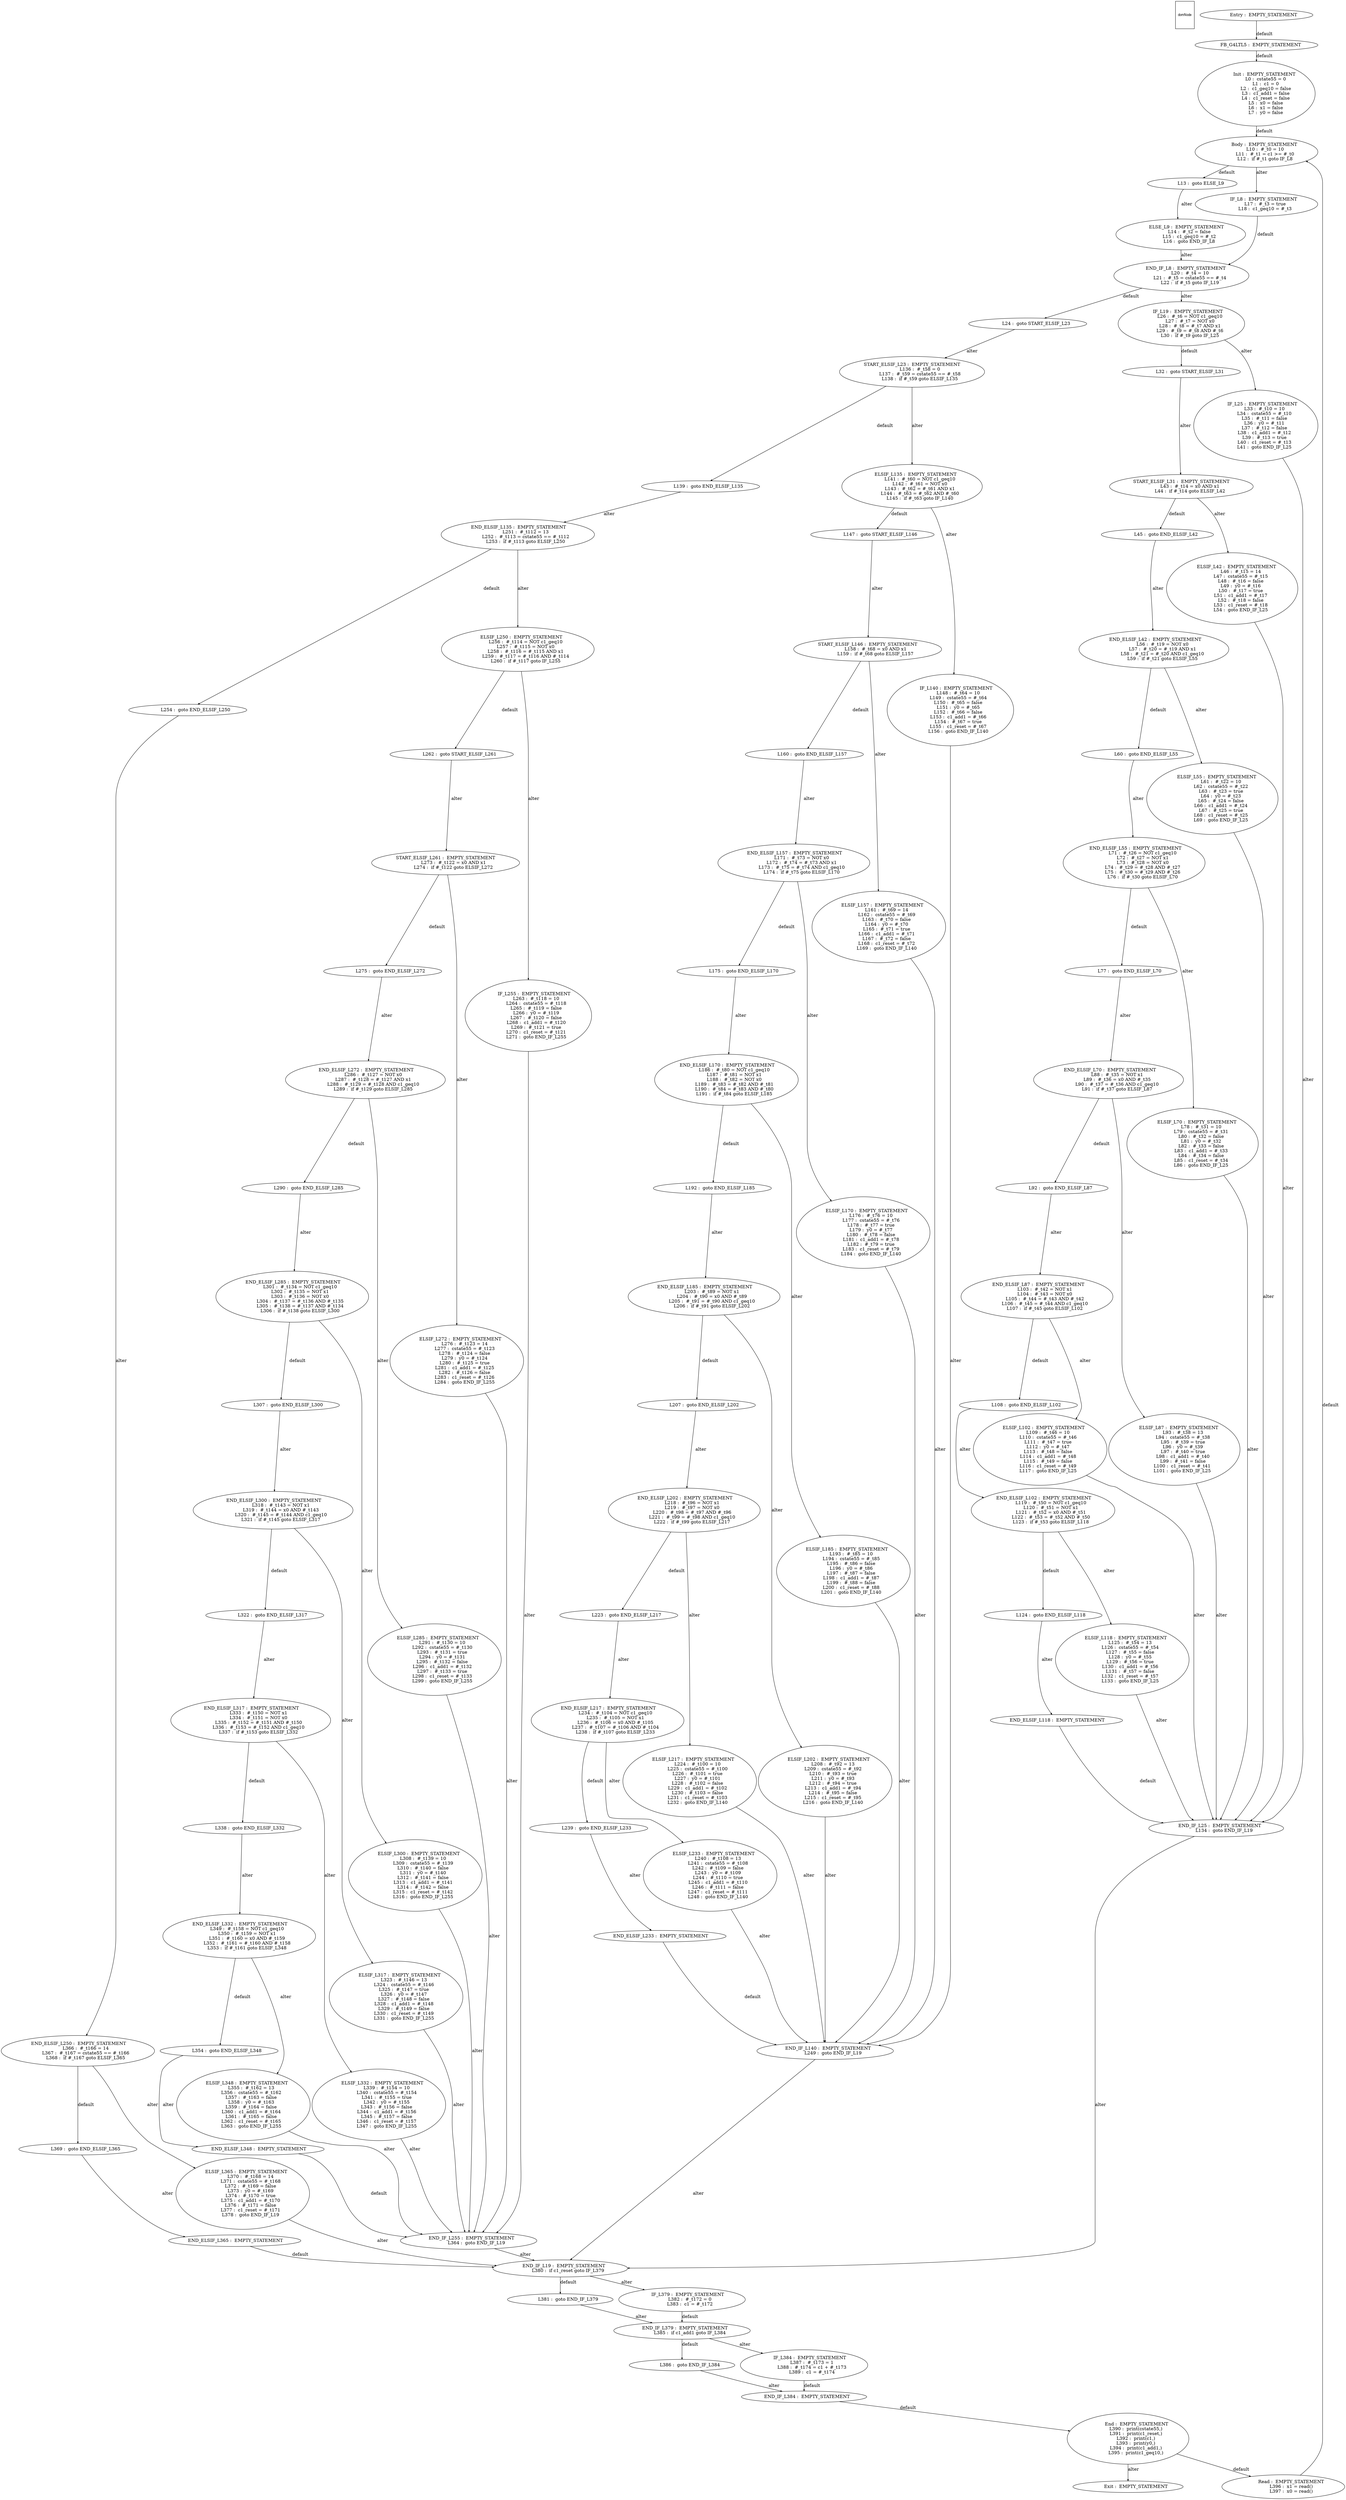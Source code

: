 digraph G {
  ranksep=.25;
  edge [arrowsize=.5]
  domNode [shape=rectangle, fontname="ArialNarrow",
        fontsize=12,  height=1.2];
  "      FB_G4LTL5 :  EMPTY_STATEMENT
"; "           Init :  EMPTY_STATEMENT
             L0 :  cstate55 = 0
             L1 :  c1 = 0
             L2 :  c1_geq10 = false
             L3 :  c1_add1 = false
             L4 :  c1_reset = false
             L5 :  x0 = false
             L6 :  x1 = false
             L7 :  y0 = false
"; "           Body :  EMPTY_STATEMENT
            L10 :  #_t0 = 10
            L11 :  #_t1 = c1 >= #_t0
            L12 :  if #_t1 goto IF_L8
"; "            L13 :  goto ELSE_L9
"; "        ELSE_L9 :  EMPTY_STATEMENT
            L14 :  #_t2 = false
            L15 :  c1_geq10 = #_t2
            L16 :  goto END_IF_L8
"; "          IF_L8 :  EMPTY_STATEMENT
            L17 :  #_t3 = true
            L18 :  c1_geq10 = #_t3
"; "      END_IF_L8 :  EMPTY_STATEMENT
            L20 :  #_t4 = 10
            L21 :  #_t5 = cstate55 == #_t4
            L22 :  if #_t5 goto IF_L19
"; "            L24 :  goto START_ELSIF_L23
"; "         IF_L19 :  EMPTY_STATEMENT
            L26 :  #_t6 = NOT c1_geq10
            L27 :  #_t7 = NOT x0
            L28 :  #_t8 = #_t7 AND x1
            L29 :  #_t9 = #_t8 AND #_t6
            L30 :  if #_t9 goto IF_L25
"; "            L32 :  goto START_ELSIF_L31
"; "         IF_L25 :  EMPTY_STATEMENT
            L33 :  #_t10 = 10
            L34 :  cstate55 = #_t10
            L35 :  #_t11 = false
            L36 :  y0 = #_t11
            L37 :  #_t12 = false
            L38 :  c1_add1 = #_t12
            L39 :  #_t13 = true
            L40 :  c1_reset = #_t13
            L41 :  goto END_IF_L25
"; "START_ELSIF_L31 :  EMPTY_STATEMENT
            L43 :  #_t14 = x0 AND x1
            L44 :  if #_t14 goto ELSIF_L42
"; "            L45 :  goto END_ELSIF_L42
"; "      ELSIF_L42 :  EMPTY_STATEMENT
            L46 :  #_t15 = 14
            L47 :  cstate55 = #_t15
            L48 :  #_t16 = false
            L49 :  y0 = #_t16
            L50 :  #_t17 = true
            L51 :  c1_add1 = #_t17
            L52 :  #_t18 = false
            L53 :  c1_reset = #_t18
            L54 :  goto END_IF_L25
"; "  END_ELSIF_L42 :  EMPTY_STATEMENT
            L56 :  #_t19 = NOT x0
            L57 :  #_t20 = #_t19 AND x1
            L58 :  #_t21 = #_t20 AND c1_geq10
            L59 :  if #_t21 goto ELSIF_L55
"; "            L60 :  goto END_ELSIF_L55
"; "      ELSIF_L55 :  EMPTY_STATEMENT
            L61 :  #_t22 = 10
            L62 :  cstate55 = #_t22
            L63 :  #_t23 = true
            L64 :  y0 = #_t23
            L65 :  #_t24 = false
            L66 :  c1_add1 = #_t24
            L67 :  #_t25 = true
            L68 :  c1_reset = #_t25
            L69 :  goto END_IF_L25
"; "  END_ELSIF_L55 :  EMPTY_STATEMENT
            L71 :  #_t26 = NOT c1_geq10
            L72 :  #_t27 = NOT x1
            L73 :  #_t28 = NOT x0
            L74 :  #_t29 = #_t28 AND #_t27
            L75 :  #_t30 = #_t29 AND #_t26
            L76 :  if #_t30 goto ELSIF_L70
"; "            L77 :  goto END_ELSIF_L70
"; "      ELSIF_L70 :  EMPTY_STATEMENT
            L78 :  #_t31 = 10
            L79 :  cstate55 = #_t31
            L80 :  #_t32 = false
            L81 :  y0 = #_t32
            L82 :  #_t33 = false
            L83 :  c1_add1 = #_t33
            L84 :  #_t34 = false
            L85 :  c1_reset = #_t34
            L86 :  goto END_IF_L25
"; "  END_ELSIF_L70 :  EMPTY_STATEMENT
            L88 :  #_t35 = NOT x1
            L89 :  #_t36 = x0 AND #_t35
            L90 :  #_t37 = #_t36 AND c1_geq10
            L91 :  if #_t37 goto ELSIF_L87
"; "            L92 :  goto END_ELSIF_L87
"; "      ELSIF_L87 :  EMPTY_STATEMENT
            L93 :  #_t38 = 13
            L94 :  cstate55 = #_t38
            L95 :  #_t39 = true
            L96 :  y0 = #_t39
            L97 :  #_t40 = true
            L98 :  c1_add1 = #_t40
            L99 :  #_t41 = false
           L100 :  c1_reset = #_t41
           L101 :  goto END_IF_L25
"; "  END_ELSIF_L87 :  EMPTY_STATEMENT
           L103 :  #_t42 = NOT x1
           L104 :  #_t43 = NOT x0
           L105 :  #_t44 = #_t43 AND #_t42
           L106 :  #_t45 = #_t44 AND c1_geq10
           L107 :  if #_t45 goto ELSIF_L102
"; "           L108 :  goto END_ELSIF_L102
"; "     ELSIF_L102 :  EMPTY_STATEMENT
           L109 :  #_t46 = 10
           L110 :  cstate55 = #_t46
           L111 :  #_t47 = true
           L112 :  y0 = #_t47
           L113 :  #_t48 = false
           L114 :  c1_add1 = #_t48
           L115 :  #_t49 = false
           L116 :  c1_reset = #_t49
           L117 :  goto END_IF_L25
"; " END_ELSIF_L102 :  EMPTY_STATEMENT
           L119 :  #_t50 = NOT c1_geq10
           L120 :  #_t51 = NOT x1
           L121 :  #_t52 = x0 AND #_t51
           L122 :  #_t53 = #_t52 AND #_t50
           L123 :  if #_t53 goto ELSIF_L118
"; "           L124 :  goto END_ELSIF_L118
"; "     ELSIF_L118 :  EMPTY_STATEMENT
           L125 :  #_t54 = 13
           L126 :  cstate55 = #_t54
           L127 :  #_t55 = false
           L128 :  y0 = #_t55
           L129 :  #_t56 = true
           L130 :  c1_add1 = #_t56
           L131 :  #_t57 = false
           L132 :  c1_reset = #_t57
           L133 :  goto END_IF_L25
"; " END_ELSIF_L118 :  EMPTY_STATEMENT
"; "     END_IF_L25 :  EMPTY_STATEMENT
           L134 :  goto END_IF_L19
"; "START_ELSIF_L23 :  EMPTY_STATEMENT
           L136 :  #_t58 = 0
           L137 :  #_t59 = cstate55 == #_t58
           L138 :  if #_t59 goto ELSIF_L135
"; "           L139 :  goto END_ELSIF_L135
"; "     ELSIF_L135 :  EMPTY_STATEMENT
           L141 :  #_t60 = NOT c1_geq10
           L142 :  #_t61 = NOT x0
           L143 :  #_t62 = #_t61 AND x1
           L144 :  #_t63 = #_t62 AND #_t60
           L145 :  if #_t63 goto IF_L140
"; "           L147 :  goto START_ELSIF_L146
"; "        IF_L140 :  EMPTY_STATEMENT
           L148 :  #_t64 = 10
           L149 :  cstate55 = #_t64
           L150 :  #_t65 = false
           L151 :  y0 = #_t65
           L152 :  #_t66 = false
           L153 :  c1_add1 = #_t66
           L154 :  #_t67 = true
           L155 :  c1_reset = #_t67
           L156 :  goto END_IF_L140
"; "START_ELSIF_L146 :  EMPTY_STATEMENT
           L158 :  #_t68 = x0 AND x1
           L159 :  if #_t68 goto ELSIF_L157
"; "           L160 :  goto END_ELSIF_L157
"; "     ELSIF_L157 :  EMPTY_STATEMENT
           L161 :  #_t69 = 14
           L162 :  cstate55 = #_t69
           L163 :  #_t70 = false
           L164 :  y0 = #_t70
           L165 :  #_t71 = true
           L166 :  c1_add1 = #_t71
           L167 :  #_t72 = false
           L168 :  c1_reset = #_t72
           L169 :  goto END_IF_L140
"; " END_ELSIF_L157 :  EMPTY_STATEMENT
           L171 :  #_t73 = NOT x0
           L172 :  #_t74 = #_t73 AND x1
           L173 :  #_t75 = #_t74 AND c1_geq10
           L174 :  if #_t75 goto ELSIF_L170
"; "           L175 :  goto END_ELSIF_L170
"; "     ELSIF_L170 :  EMPTY_STATEMENT
           L176 :  #_t76 = 10
           L177 :  cstate55 = #_t76
           L178 :  #_t77 = true
           L179 :  y0 = #_t77
           L180 :  #_t78 = false
           L181 :  c1_add1 = #_t78
           L182 :  #_t79 = true
           L183 :  c1_reset = #_t79
           L184 :  goto END_IF_L140
"; " END_ELSIF_L170 :  EMPTY_STATEMENT
           L186 :  #_t80 = NOT c1_geq10
           L187 :  #_t81 = NOT x1
           L188 :  #_t82 = NOT x0
           L189 :  #_t83 = #_t82 AND #_t81
           L190 :  #_t84 = #_t83 AND #_t80
           L191 :  if #_t84 goto ELSIF_L185
"; "           L192 :  goto END_ELSIF_L185
"; "     ELSIF_L185 :  EMPTY_STATEMENT
           L193 :  #_t85 = 10
           L194 :  cstate55 = #_t85
           L195 :  #_t86 = false
           L196 :  y0 = #_t86
           L197 :  #_t87 = false
           L198 :  c1_add1 = #_t87
           L199 :  #_t88 = false
           L200 :  c1_reset = #_t88
           L201 :  goto END_IF_L140
"; " END_ELSIF_L185 :  EMPTY_STATEMENT
           L203 :  #_t89 = NOT x1
           L204 :  #_t90 = x0 AND #_t89
           L205 :  #_t91 = #_t90 AND c1_geq10
           L206 :  if #_t91 goto ELSIF_L202
"; "           L207 :  goto END_ELSIF_L202
"; "     ELSIF_L202 :  EMPTY_STATEMENT
           L208 :  #_t92 = 13
           L209 :  cstate55 = #_t92
           L210 :  #_t93 = true
           L211 :  y0 = #_t93
           L212 :  #_t94 = true
           L213 :  c1_add1 = #_t94
           L214 :  #_t95 = false
           L215 :  c1_reset = #_t95
           L216 :  goto END_IF_L140
"; " END_ELSIF_L202 :  EMPTY_STATEMENT
           L218 :  #_t96 = NOT x1
           L219 :  #_t97 = NOT x0
           L220 :  #_t98 = #_t97 AND #_t96
           L221 :  #_t99 = #_t98 AND c1_geq10
           L222 :  if #_t99 goto ELSIF_L217
"; "           L223 :  goto END_ELSIF_L217
"; "     ELSIF_L217 :  EMPTY_STATEMENT
           L224 :  #_t100 = 10
           L225 :  cstate55 = #_t100
           L226 :  #_t101 = true
           L227 :  y0 = #_t101
           L228 :  #_t102 = false
           L229 :  c1_add1 = #_t102
           L230 :  #_t103 = false
           L231 :  c1_reset = #_t103
           L232 :  goto END_IF_L140
"; " END_ELSIF_L217 :  EMPTY_STATEMENT
           L234 :  #_t104 = NOT c1_geq10
           L235 :  #_t105 = NOT x1
           L236 :  #_t106 = x0 AND #_t105
           L237 :  #_t107 = #_t106 AND #_t104
           L238 :  if #_t107 goto ELSIF_L233
"; "           L239 :  goto END_ELSIF_L233
"; "     ELSIF_L233 :  EMPTY_STATEMENT
           L240 :  #_t108 = 13
           L241 :  cstate55 = #_t108
           L242 :  #_t109 = false
           L243 :  y0 = #_t109
           L244 :  #_t110 = true
           L245 :  c1_add1 = #_t110
           L246 :  #_t111 = false
           L247 :  c1_reset = #_t111
           L248 :  goto END_IF_L140
"; " END_ELSIF_L233 :  EMPTY_STATEMENT
"; "    END_IF_L140 :  EMPTY_STATEMENT
           L249 :  goto END_IF_L19
"; " END_ELSIF_L135 :  EMPTY_STATEMENT
           L251 :  #_t112 = 13
           L252 :  #_t113 = cstate55 == #_t112
           L253 :  if #_t113 goto ELSIF_L250
"; "           L254 :  goto END_ELSIF_L250
"; "     ELSIF_L250 :  EMPTY_STATEMENT
           L256 :  #_t114 = NOT c1_geq10
           L257 :  #_t115 = NOT x0
           L258 :  #_t116 = #_t115 AND x1
           L259 :  #_t117 = #_t116 AND #_t114
           L260 :  if #_t117 goto IF_L255
"; "           L262 :  goto START_ELSIF_L261
"; "        IF_L255 :  EMPTY_STATEMENT
           L263 :  #_t118 = 10
           L264 :  cstate55 = #_t118
           L265 :  #_t119 = false
           L266 :  y0 = #_t119
           L267 :  #_t120 = false
           L268 :  c1_add1 = #_t120
           L269 :  #_t121 = true
           L270 :  c1_reset = #_t121
           L271 :  goto END_IF_L255
"; "START_ELSIF_L261 :  EMPTY_STATEMENT
           L273 :  #_t122 = x0 AND x1
           L274 :  if #_t122 goto ELSIF_L272
"; "           L275 :  goto END_ELSIF_L272
"; "     ELSIF_L272 :  EMPTY_STATEMENT
           L276 :  #_t123 = 14
           L277 :  cstate55 = #_t123
           L278 :  #_t124 = false
           L279 :  y0 = #_t124
           L280 :  #_t125 = true
           L281 :  c1_add1 = #_t125
           L282 :  #_t126 = false
           L283 :  c1_reset = #_t126
           L284 :  goto END_IF_L255
"; " END_ELSIF_L272 :  EMPTY_STATEMENT
           L286 :  #_t127 = NOT x0
           L287 :  #_t128 = #_t127 AND x1
           L288 :  #_t129 = #_t128 AND c1_geq10
           L289 :  if #_t129 goto ELSIF_L285
"; "           L290 :  goto END_ELSIF_L285
"; "     ELSIF_L285 :  EMPTY_STATEMENT
           L291 :  #_t130 = 10
           L292 :  cstate55 = #_t130
           L293 :  #_t131 = true
           L294 :  y0 = #_t131
           L295 :  #_t132 = false
           L296 :  c1_add1 = #_t132
           L297 :  #_t133 = true
           L298 :  c1_reset = #_t133
           L299 :  goto END_IF_L255
"; " END_ELSIF_L285 :  EMPTY_STATEMENT
           L301 :  #_t134 = NOT c1_geq10
           L302 :  #_t135 = NOT x1
           L303 :  #_t136 = NOT x0
           L304 :  #_t137 = #_t136 AND #_t135
           L305 :  #_t138 = #_t137 AND #_t134
           L306 :  if #_t138 goto ELSIF_L300
"; "           L307 :  goto END_ELSIF_L300
"; "     ELSIF_L300 :  EMPTY_STATEMENT
           L308 :  #_t139 = 10
           L309 :  cstate55 = #_t139
           L310 :  #_t140 = false
           L311 :  y0 = #_t140
           L312 :  #_t141 = false
           L313 :  c1_add1 = #_t141
           L314 :  #_t142 = false
           L315 :  c1_reset = #_t142
           L316 :  goto END_IF_L255
"; " END_ELSIF_L300 :  EMPTY_STATEMENT
           L318 :  #_t143 = NOT x1
           L319 :  #_t144 = x0 AND #_t143
           L320 :  #_t145 = #_t144 AND c1_geq10
           L321 :  if #_t145 goto ELSIF_L317
"; "           L322 :  goto END_ELSIF_L317
"; "     ELSIF_L317 :  EMPTY_STATEMENT
           L323 :  #_t146 = 13
           L324 :  cstate55 = #_t146
           L325 :  #_t147 = true
           L326 :  y0 = #_t147
           L327 :  #_t148 = false
           L328 :  c1_add1 = #_t148
           L329 :  #_t149 = false
           L330 :  c1_reset = #_t149
           L331 :  goto END_IF_L255
"; " END_ELSIF_L317 :  EMPTY_STATEMENT
           L333 :  #_t150 = NOT x1
           L334 :  #_t151 = NOT x0
           L335 :  #_t152 = #_t151 AND #_t150
           L336 :  #_t153 = #_t152 AND c1_geq10
           L337 :  if #_t153 goto ELSIF_L332
"; "           L338 :  goto END_ELSIF_L332
"; "     ELSIF_L332 :  EMPTY_STATEMENT
           L339 :  #_t154 = 10
           L340 :  cstate55 = #_t154
           L341 :  #_t155 = true
           L342 :  y0 = #_t155
           L343 :  #_t156 = false
           L344 :  c1_add1 = #_t156
           L345 :  #_t157 = false
           L346 :  c1_reset = #_t157
           L347 :  goto END_IF_L255
"; " END_ELSIF_L332 :  EMPTY_STATEMENT
           L349 :  #_t158 = NOT c1_geq10
           L350 :  #_t159 = NOT x1
           L351 :  #_t160 = x0 AND #_t159
           L352 :  #_t161 = #_t160 AND #_t158
           L353 :  if #_t161 goto ELSIF_L348
"; "           L354 :  goto END_ELSIF_L348
"; "     ELSIF_L348 :  EMPTY_STATEMENT
           L355 :  #_t162 = 13
           L356 :  cstate55 = #_t162
           L357 :  #_t163 = false
           L358 :  y0 = #_t163
           L359 :  #_t164 = false
           L360 :  c1_add1 = #_t164
           L361 :  #_t165 = false
           L362 :  c1_reset = #_t165
           L363 :  goto END_IF_L255
"; " END_ELSIF_L348 :  EMPTY_STATEMENT
"; "    END_IF_L255 :  EMPTY_STATEMENT
           L364 :  goto END_IF_L19
"; " END_ELSIF_L250 :  EMPTY_STATEMENT
           L366 :  #_t166 = 14
           L367 :  #_t167 = cstate55 == #_t166
           L368 :  if #_t167 goto ELSIF_L365
"; "           L369 :  goto END_ELSIF_L365
"; "     ELSIF_L365 :  EMPTY_STATEMENT
           L370 :  #_t168 = 14
           L371 :  cstate55 = #_t168
           L372 :  #_t169 = false
           L373 :  y0 = #_t169
           L374 :  #_t170 = true
           L375 :  c1_add1 = #_t170
           L376 :  #_t171 = false
           L377 :  c1_reset = #_t171
           L378 :  goto END_IF_L19
"; " END_ELSIF_L365 :  EMPTY_STATEMENT
"; "     END_IF_L19 :  EMPTY_STATEMENT
           L380 :  if c1_reset goto IF_L379
"; "           L381 :  goto END_IF_L379
"; "        IF_L379 :  EMPTY_STATEMENT
           L382 :  #_t172 = 0
           L383 :  c1 = #_t172
"; "    END_IF_L379 :  EMPTY_STATEMENT
           L385 :  if c1_add1 goto IF_L384
"; "           L386 :  goto END_IF_L384
"; "        IF_L384 :  EMPTY_STATEMENT
           L387 :  #_t173 = 1
           L388 :  #_t174 = c1 + #_t173
           L389 :  c1 = #_t174
"; "    END_IF_L384 :  EMPTY_STATEMENT
"; "          Entry :  EMPTY_STATEMENT
"; "            End :  EMPTY_STATEMENT
           L390 :  print(cstate55,)
           L391 :  print(c1_reset,)
           L392 :  print(c1,)
           L393 :  print(y0,)
           L394 :  print(c1_add1,)
           L395 :  print(c1_geq10,)
"; "           Exit :  EMPTY_STATEMENT
"; "           Read :  EMPTY_STATEMENT
           L396 :  x1 = read()
           L397 :  x0 = read()
"; 
  "      FB_G4LTL5 :  EMPTY_STATEMENT
" -> "           Init :  EMPTY_STATEMENT
             L0 :  cstate55 = 0
             L1 :  c1 = 0
             L2 :  c1_geq10 = false
             L3 :  c1_add1 = false
             L4 :  c1_reset = false
             L5 :  x0 = false
             L6 :  x1 = false
             L7 :  y0 = false
"  [label="default"];
  "           Init :  EMPTY_STATEMENT
             L0 :  cstate55 = 0
             L1 :  c1 = 0
             L2 :  c1_geq10 = false
             L3 :  c1_add1 = false
             L4 :  c1_reset = false
             L5 :  x0 = false
             L6 :  x1 = false
             L7 :  y0 = false
" -> "           Body :  EMPTY_STATEMENT
            L10 :  #_t0 = 10
            L11 :  #_t1 = c1 >= #_t0
            L12 :  if #_t1 goto IF_L8
"  [label="default"];
  "           Body :  EMPTY_STATEMENT
            L10 :  #_t0 = 10
            L11 :  #_t1 = c1 >= #_t0
            L12 :  if #_t1 goto IF_L8
" -> "            L13 :  goto ELSE_L9
"  [label="default"];
  "           Body :  EMPTY_STATEMENT
            L10 :  #_t0 = 10
            L11 :  #_t1 = c1 >= #_t0
            L12 :  if #_t1 goto IF_L8
" -> "          IF_L8 :  EMPTY_STATEMENT
            L17 :  #_t3 = true
            L18 :  c1_geq10 = #_t3
"  [label="alter"];
  "            L13 :  goto ELSE_L9
" -> "        ELSE_L9 :  EMPTY_STATEMENT
            L14 :  #_t2 = false
            L15 :  c1_geq10 = #_t2
            L16 :  goto END_IF_L8
"  [label="alter"];
  "        ELSE_L9 :  EMPTY_STATEMENT
            L14 :  #_t2 = false
            L15 :  c1_geq10 = #_t2
            L16 :  goto END_IF_L8
" -> "      END_IF_L8 :  EMPTY_STATEMENT
            L20 :  #_t4 = 10
            L21 :  #_t5 = cstate55 == #_t4
            L22 :  if #_t5 goto IF_L19
"  [label="alter"];
  "          IF_L8 :  EMPTY_STATEMENT
            L17 :  #_t3 = true
            L18 :  c1_geq10 = #_t3
" -> "      END_IF_L8 :  EMPTY_STATEMENT
            L20 :  #_t4 = 10
            L21 :  #_t5 = cstate55 == #_t4
            L22 :  if #_t5 goto IF_L19
"  [label="default"];
  "      END_IF_L8 :  EMPTY_STATEMENT
            L20 :  #_t4 = 10
            L21 :  #_t5 = cstate55 == #_t4
            L22 :  if #_t5 goto IF_L19
" -> "            L24 :  goto START_ELSIF_L23
"  [label="default"];
  "      END_IF_L8 :  EMPTY_STATEMENT
            L20 :  #_t4 = 10
            L21 :  #_t5 = cstate55 == #_t4
            L22 :  if #_t5 goto IF_L19
" -> "         IF_L19 :  EMPTY_STATEMENT
            L26 :  #_t6 = NOT c1_geq10
            L27 :  #_t7 = NOT x0
            L28 :  #_t8 = #_t7 AND x1
            L29 :  #_t9 = #_t8 AND #_t6
            L30 :  if #_t9 goto IF_L25
"  [label="alter"];
  "            L24 :  goto START_ELSIF_L23
" -> "START_ELSIF_L23 :  EMPTY_STATEMENT
           L136 :  #_t58 = 0
           L137 :  #_t59 = cstate55 == #_t58
           L138 :  if #_t59 goto ELSIF_L135
"  [label="alter"];
  "         IF_L19 :  EMPTY_STATEMENT
            L26 :  #_t6 = NOT c1_geq10
            L27 :  #_t7 = NOT x0
            L28 :  #_t8 = #_t7 AND x1
            L29 :  #_t9 = #_t8 AND #_t6
            L30 :  if #_t9 goto IF_L25
" -> "            L32 :  goto START_ELSIF_L31
"  [label="default"];
  "         IF_L19 :  EMPTY_STATEMENT
            L26 :  #_t6 = NOT c1_geq10
            L27 :  #_t7 = NOT x0
            L28 :  #_t8 = #_t7 AND x1
            L29 :  #_t9 = #_t8 AND #_t6
            L30 :  if #_t9 goto IF_L25
" -> "         IF_L25 :  EMPTY_STATEMENT
            L33 :  #_t10 = 10
            L34 :  cstate55 = #_t10
            L35 :  #_t11 = false
            L36 :  y0 = #_t11
            L37 :  #_t12 = false
            L38 :  c1_add1 = #_t12
            L39 :  #_t13 = true
            L40 :  c1_reset = #_t13
            L41 :  goto END_IF_L25
"  [label="alter"];
  "            L32 :  goto START_ELSIF_L31
" -> "START_ELSIF_L31 :  EMPTY_STATEMENT
            L43 :  #_t14 = x0 AND x1
            L44 :  if #_t14 goto ELSIF_L42
"  [label="alter"];
  "         IF_L25 :  EMPTY_STATEMENT
            L33 :  #_t10 = 10
            L34 :  cstate55 = #_t10
            L35 :  #_t11 = false
            L36 :  y0 = #_t11
            L37 :  #_t12 = false
            L38 :  c1_add1 = #_t12
            L39 :  #_t13 = true
            L40 :  c1_reset = #_t13
            L41 :  goto END_IF_L25
" -> "     END_IF_L25 :  EMPTY_STATEMENT
           L134 :  goto END_IF_L19
"  [label="alter"];
  "START_ELSIF_L31 :  EMPTY_STATEMENT
            L43 :  #_t14 = x0 AND x1
            L44 :  if #_t14 goto ELSIF_L42
" -> "            L45 :  goto END_ELSIF_L42
"  [label="default"];
  "START_ELSIF_L31 :  EMPTY_STATEMENT
            L43 :  #_t14 = x0 AND x1
            L44 :  if #_t14 goto ELSIF_L42
" -> "      ELSIF_L42 :  EMPTY_STATEMENT
            L46 :  #_t15 = 14
            L47 :  cstate55 = #_t15
            L48 :  #_t16 = false
            L49 :  y0 = #_t16
            L50 :  #_t17 = true
            L51 :  c1_add1 = #_t17
            L52 :  #_t18 = false
            L53 :  c1_reset = #_t18
            L54 :  goto END_IF_L25
"  [label="alter"];
  "            L45 :  goto END_ELSIF_L42
" -> "  END_ELSIF_L42 :  EMPTY_STATEMENT
            L56 :  #_t19 = NOT x0
            L57 :  #_t20 = #_t19 AND x1
            L58 :  #_t21 = #_t20 AND c1_geq10
            L59 :  if #_t21 goto ELSIF_L55
"  [label="alter"];
  "      ELSIF_L42 :  EMPTY_STATEMENT
            L46 :  #_t15 = 14
            L47 :  cstate55 = #_t15
            L48 :  #_t16 = false
            L49 :  y0 = #_t16
            L50 :  #_t17 = true
            L51 :  c1_add1 = #_t17
            L52 :  #_t18 = false
            L53 :  c1_reset = #_t18
            L54 :  goto END_IF_L25
" -> "     END_IF_L25 :  EMPTY_STATEMENT
           L134 :  goto END_IF_L19
"  [label="alter"];
  "  END_ELSIF_L42 :  EMPTY_STATEMENT
            L56 :  #_t19 = NOT x0
            L57 :  #_t20 = #_t19 AND x1
            L58 :  #_t21 = #_t20 AND c1_geq10
            L59 :  if #_t21 goto ELSIF_L55
" -> "            L60 :  goto END_ELSIF_L55
"  [label="default"];
  "  END_ELSIF_L42 :  EMPTY_STATEMENT
            L56 :  #_t19 = NOT x0
            L57 :  #_t20 = #_t19 AND x1
            L58 :  #_t21 = #_t20 AND c1_geq10
            L59 :  if #_t21 goto ELSIF_L55
" -> "      ELSIF_L55 :  EMPTY_STATEMENT
            L61 :  #_t22 = 10
            L62 :  cstate55 = #_t22
            L63 :  #_t23 = true
            L64 :  y0 = #_t23
            L65 :  #_t24 = false
            L66 :  c1_add1 = #_t24
            L67 :  #_t25 = true
            L68 :  c1_reset = #_t25
            L69 :  goto END_IF_L25
"  [label="alter"];
  "            L60 :  goto END_ELSIF_L55
" -> "  END_ELSIF_L55 :  EMPTY_STATEMENT
            L71 :  #_t26 = NOT c1_geq10
            L72 :  #_t27 = NOT x1
            L73 :  #_t28 = NOT x0
            L74 :  #_t29 = #_t28 AND #_t27
            L75 :  #_t30 = #_t29 AND #_t26
            L76 :  if #_t30 goto ELSIF_L70
"  [label="alter"];
  "      ELSIF_L55 :  EMPTY_STATEMENT
            L61 :  #_t22 = 10
            L62 :  cstate55 = #_t22
            L63 :  #_t23 = true
            L64 :  y0 = #_t23
            L65 :  #_t24 = false
            L66 :  c1_add1 = #_t24
            L67 :  #_t25 = true
            L68 :  c1_reset = #_t25
            L69 :  goto END_IF_L25
" -> "     END_IF_L25 :  EMPTY_STATEMENT
           L134 :  goto END_IF_L19
"  [label="alter"];
  "  END_ELSIF_L55 :  EMPTY_STATEMENT
            L71 :  #_t26 = NOT c1_geq10
            L72 :  #_t27 = NOT x1
            L73 :  #_t28 = NOT x0
            L74 :  #_t29 = #_t28 AND #_t27
            L75 :  #_t30 = #_t29 AND #_t26
            L76 :  if #_t30 goto ELSIF_L70
" -> "            L77 :  goto END_ELSIF_L70
"  [label="default"];
  "  END_ELSIF_L55 :  EMPTY_STATEMENT
            L71 :  #_t26 = NOT c1_geq10
            L72 :  #_t27 = NOT x1
            L73 :  #_t28 = NOT x0
            L74 :  #_t29 = #_t28 AND #_t27
            L75 :  #_t30 = #_t29 AND #_t26
            L76 :  if #_t30 goto ELSIF_L70
" -> "      ELSIF_L70 :  EMPTY_STATEMENT
            L78 :  #_t31 = 10
            L79 :  cstate55 = #_t31
            L80 :  #_t32 = false
            L81 :  y0 = #_t32
            L82 :  #_t33 = false
            L83 :  c1_add1 = #_t33
            L84 :  #_t34 = false
            L85 :  c1_reset = #_t34
            L86 :  goto END_IF_L25
"  [label="alter"];
  "            L77 :  goto END_ELSIF_L70
" -> "  END_ELSIF_L70 :  EMPTY_STATEMENT
            L88 :  #_t35 = NOT x1
            L89 :  #_t36 = x0 AND #_t35
            L90 :  #_t37 = #_t36 AND c1_geq10
            L91 :  if #_t37 goto ELSIF_L87
"  [label="alter"];
  "      ELSIF_L70 :  EMPTY_STATEMENT
            L78 :  #_t31 = 10
            L79 :  cstate55 = #_t31
            L80 :  #_t32 = false
            L81 :  y0 = #_t32
            L82 :  #_t33 = false
            L83 :  c1_add1 = #_t33
            L84 :  #_t34 = false
            L85 :  c1_reset = #_t34
            L86 :  goto END_IF_L25
" -> "     END_IF_L25 :  EMPTY_STATEMENT
           L134 :  goto END_IF_L19
"  [label="alter"];
  "  END_ELSIF_L70 :  EMPTY_STATEMENT
            L88 :  #_t35 = NOT x1
            L89 :  #_t36 = x0 AND #_t35
            L90 :  #_t37 = #_t36 AND c1_geq10
            L91 :  if #_t37 goto ELSIF_L87
" -> "            L92 :  goto END_ELSIF_L87
"  [label="default"];
  "  END_ELSIF_L70 :  EMPTY_STATEMENT
            L88 :  #_t35 = NOT x1
            L89 :  #_t36 = x0 AND #_t35
            L90 :  #_t37 = #_t36 AND c1_geq10
            L91 :  if #_t37 goto ELSIF_L87
" -> "      ELSIF_L87 :  EMPTY_STATEMENT
            L93 :  #_t38 = 13
            L94 :  cstate55 = #_t38
            L95 :  #_t39 = true
            L96 :  y0 = #_t39
            L97 :  #_t40 = true
            L98 :  c1_add1 = #_t40
            L99 :  #_t41 = false
           L100 :  c1_reset = #_t41
           L101 :  goto END_IF_L25
"  [label="alter"];
  "            L92 :  goto END_ELSIF_L87
" -> "  END_ELSIF_L87 :  EMPTY_STATEMENT
           L103 :  #_t42 = NOT x1
           L104 :  #_t43 = NOT x0
           L105 :  #_t44 = #_t43 AND #_t42
           L106 :  #_t45 = #_t44 AND c1_geq10
           L107 :  if #_t45 goto ELSIF_L102
"  [label="alter"];
  "      ELSIF_L87 :  EMPTY_STATEMENT
            L93 :  #_t38 = 13
            L94 :  cstate55 = #_t38
            L95 :  #_t39 = true
            L96 :  y0 = #_t39
            L97 :  #_t40 = true
            L98 :  c1_add1 = #_t40
            L99 :  #_t41 = false
           L100 :  c1_reset = #_t41
           L101 :  goto END_IF_L25
" -> "     END_IF_L25 :  EMPTY_STATEMENT
           L134 :  goto END_IF_L19
"  [label="alter"];
  "  END_ELSIF_L87 :  EMPTY_STATEMENT
           L103 :  #_t42 = NOT x1
           L104 :  #_t43 = NOT x0
           L105 :  #_t44 = #_t43 AND #_t42
           L106 :  #_t45 = #_t44 AND c1_geq10
           L107 :  if #_t45 goto ELSIF_L102
" -> "           L108 :  goto END_ELSIF_L102
"  [label="default"];
  "  END_ELSIF_L87 :  EMPTY_STATEMENT
           L103 :  #_t42 = NOT x1
           L104 :  #_t43 = NOT x0
           L105 :  #_t44 = #_t43 AND #_t42
           L106 :  #_t45 = #_t44 AND c1_geq10
           L107 :  if #_t45 goto ELSIF_L102
" -> "     ELSIF_L102 :  EMPTY_STATEMENT
           L109 :  #_t46 = 10
           L110 :  cstate55 = #_t46
           L111 :  #_t47 = true
           L112 :  y0 = #_t47
           L113 :  #_t48 = false
           L114 :  c1_add1 = #_t48
           L115 :  #_t49 = false
           L116 :  c1_reset = #_t49
           L117 :  goto END_IF_L25
"  [label="alter"];
  "           L108 :  goto END_ELSIF_L102
" -> " END_ELSIF_L102 :  EMPTY_STATEMENT
           L119 :  #_t50 = NOT c1_geq10
           L120 :  #_t51 = NOT x1
           L121 :  #_t52 = x0 AND #_t51
           L122 :  #_t53 = #_t52 AND #_t50
           L123 :  if #_t53 goto ELSIF_L118
"  [label="alter"];
  "     ELSIF_L102 :  EMPTY_STATEMENT
           L109 :  #_t46 = 10
           L110 :  cstate55 = #_t46
           L111 :  #_t47 = true
           L112 :  y0 = #_t47
           L113 :  #_t48 = false
           L114 :  c1_add1 = #_t48
           L115 :  #_t49 = false
           L116 :  c1_reset = #_t49
           L117 :  goto END_IF_L25
" -> "     END_IF_L25 :  EMPTY_STATEMENT
           L134 :  goto END_IF_L19
"  [label="alter"];
  " END_ELSIF_L102 :  EMPTY_STATEMENT
           L119 :  #_t50 = NOT c1_geq10
           L120 :  #_t51 = NOT x1
           L121 :  #_t52 = x0 AND #_t51
           L122 :  #_t53 = #_t52 AND #_t50
           L123 :  if #_t53 goto ELSIF_L118
" -> "           L124 :  goto END_ELSIF_L118
"  [label="default"];
  " END_ELSIF_L102 :  EMPTY_STATEMENT
           L119 :  #_t50 = NOT c1_geq10
           L120 :  #_t51 = NOT x1
           L121 :  #_t52 = x0 AND #_t51
           L122 :  #_t53 = #_t52 AND #_t50
           L123 :  if #_t53 goto ELSIF_L118
" -> "     ELSIF_L118 :  EMPTY_STATEMENT
           L125 :  #_t54 = 13
           L126 :  cstate55 = #_t54
           L127 :  #_t55 = false
           L128 :  y0 = #_t55
           L129 :  #_t56 = true
           L130 :  c1_add1 = #_t56
           L131 :  #_t57 = false
           L132 :  c1_reset = #_t57
           L133 :  goto END_IF_L25
"  [label="alter"];
  "           L124 :  goto END_ELSIF_L118
" -> " END_ELSIF_L118 :  EMPTY_STATEMENT
"  [label="alter"];
  "     ELSIF_L118 :  EMPTY_STATEMENT
           L125 :  #_t54 = 13
           L126 :  cstate55 = #_t54
           L127 :  #_t55 = false
           L128 :  y0 = #_t55
           L129 :  #_t56 = true
           L130 :  c1_add1 = #_t56
           L131 :  #_t57 = false
           L132 :  c1_reset = #_t57
           L133 :  goto END_IF_L25
" -> "     END_IF_L25 :  EMPTY_STATEMENT
           L134 :  goto END_IF_L19
"  [label="alter"];
  " END_ELSIF_L118 :  EMPTY_STATEMENT
" -> "     END_IF_L25 :  EMPTY_STATEMENT
           L134 :  goto END_IF_L19
"  [label="default"];
  "     END_IF_L25 :  EMPTY_STATEMENT
           L134 :  goto END_IF_L19
" -> "     END_IF_L19 :  EMPTY_STATEMENT
           L380 :  if c1_reset goto IF_L379
"  [label="alter"];
  "START_ELSIF_L23 :  EMPTY_STATEMENT
           L136 :  #_t58 = 0
           L137 :  #_t59 = cstate55 == #_t58
           L138 :  if #_t59 goto ELSIF_L135
" -> "           L139 :  goto END_ELSIF_L135
"  [label="default"];
  "START_ELSIF_L23 :  EMPTY_STATEMENT
           L136 :  #_t58 = 0
           L137 :  #_t59 = cstate55 == #_t58
           L138 :  if #_t59 goto ELSIF_L135
" -> "     ELSIF_L135 :  EMPTY_STATEMENT
           L141 :  #_t60 = NOT c1_geq10
           L142 :  #_t61 = NOT x0
           L143 :  #_t62 = #_t61 AND x1
           L144 :  #_t63 = #_t62 AND #_t60
           L145 :  if #_t63 goto IF_L140
"  [label="alter"];
  "           L139 :  goto END_ELSIF_L135
" -> " END_ELSIF_L135 :  EMPTY_STATEMENT
           L251 :  #_t112 = 13
           L252 :  #_t113 = cstate55 == #_t112
           L253 :  if #_t113 goto ELSIF_L250
"  [label="alter"];
  "     ELSIF_L135 :  EMPTY_STATEMENT
           L141 :  #_t60 = NOT c1_geq10
           L142 :  #_t61 = NOT x0
           L143 :  #_t62 = #_t61 AND x1
           L144 :  #_t63 = #_t62 AND #_t60
           L145 :  if #_t63 goto IF_L140
" -> "           L147 :  goto START_ELSIF_L146
"  [label="default"];
  "     ELSIF_L135 :  EMPTY_STATEMENT
           L141 :  #_t60 = NOT c1_geq10
           L142 :  #_t61 = NOT x0
           L143 :  #_t62 = #_t61 AND x1
           L144 :  #_t63 = #_t62 AND #_t60
           L145 :  if #_t63 goto IF_L140
" -> "        IF_L140 :  EMPTY_STATEMENT
           L148 :  #_t64 = 10
           L149 :  cstate55 = #_t64
           L150 :  #_t65 = false
           L151 :  y0 = #_t65
           L152 :  #_t66 = false
           L153 :  c1_add1 = #_t66
           L154 :  #_t67 = true
           L155 :  c1_reset = #_t67
           L156 :  goto END_IF_L140
"  [label="alter"];
  "           L147 :  goto START_ELSIF_L146
" -> "START_ELSIF_L146 :  EMPTY_STATEMENT
           L158 :  #_t68 = x0 AND x1
           L159 :  if #_t68 goto ELSIF_L157
"  [label="alter"];
  "        IF_L140 :  EMPTY_STATEMENT
           L148 :  #_t64 = 10
           L149 :  cstate55 = #_t64
           L150 :  #_t65 = false
           L151 :  y0 = #_t65
           L152 :  #_t66 = false
           L153 :  c1_add1 = #_t66
           L154 :  #_t67 = true
           L155 :  c1_reset = #_t67
           L156 :  goto END_IF_L140
" -> "    END_IF_L140 :  EMPTY_STATEMENT
           L249 :  goto END_IF_L19
"  [label="alter"];
  "START_ELSIF_L146 :  EMPTY_STATEMENT
           L158 :  #_t68 = x0 AND x1
           L159 :  if #_t68 goto ELSIF_L157
" -> "           L160 :  goto END_ELSIF_L157
"  [label="default"];
  "START_ELSIF_L146 :  EMPTY_STATEMENT
           L158 :  #_t68 = x0 AND x1
           L159 :  if #_t68 goto ELSIF_L157
" -> "     ELSIF_L157 :  EMPTY_STATEMENT
           L161 :  #_t69 = 14
           L162 :  cstate55 = #_t69
           L163 :  #_t70 = false
           L164 :  y0 = #_t70
           L165 :  #_t71 = true
           L166 :  c1_add1 = #_t71
           L167 :  #_t72 = false
           L168 :  c1_reset = #_t72
           L169 :  goto END_IF_L140
"  [label="alter"];
  "           L160 :  goto END_ELSIF_L157
" -> " END_ELSIF_L157 :  EMPTY_STATEMENT
           L171 :  #_t73 = NOT x0
           L172 :  #_t74 = #_t73 AND x1
           L173 :  #_t75 = #_t74 AND c1_geq10
           L174 :  if #_t75 goto ELSIF_L170
"  [label="alter"];
  "     ELSIF_L157 :  EMPTY_STATEMENT
           L161 :  #_t69 = 14
           L162 :  cstate55 = #_t69
           L163 :  #_t70 = false
           L164 :  y0 = #_t70
           L165 :  #_t71 = true
           L166 :  c1_add1 = #_t71
           L167 :  #_t72 = false
           L168 :  c1_reset = #_t72
           L169 :  goto END_IF_L140
" -> "    END_IF_L140 :  EMPTY_STATEMENT
           L249 :  goto END_IF_L19
"  [label="alter"];
  " END_ELSIF_L157 :  EMPTY_STATEMENT
           L171 :  #_t73 = NOT x0
           L172 :  #_t74 = #_t73 AND x1
           L173 :  #_t75 = #_t74 AND c1_geq10
           L174 :  if #_t75 goto ELSIF_L170
" -> "           L175 :  goto END_ELSIF_L170
"  [label="default"];
  " END_ELSIF_L157 :  EMPTY_STATEMENT
           L171 :  #_t73 = NOT x0
           L172 :  #_t74 = #_t73 AND x1
           L173 :  #_t75 = #_t74 AND c1_geq10
           L174 :  if #_t75 goto ELSIF_L170
" -> "     ELSIF_L170 :  EMPTY_STATEMENT
           L176 :  #_t76 = 10
           L177 :  cstate55 = #_t76
           L178 :  #_t77 = true
           L179 :  y0 = #_t77
           L180 :  #_t78 = false
           L181 :  c1_add1 = #_t78
           L182 :  #_t79 = true
           L183 :  c1_reset = #_t79
           L184 :  goto END_IF_L140
"  [label="alter"];
  "           L175 :  goto END_ELSIF_L170
" -> " END_ELSIF_L170 :  EMPTY_STATEMENT
           L186 :  #_t80 = NOT c1_geq10
           L187 :  #_t81 = NOT x1
           L188 :  #_t82 = NOT x0
           L189 :  #_t83 = #_t82 AND #_t81
           L190 :  #_t84 = #_t83 AND #_t80
           L191 :  if #_t84 goto ELSIF_L185
"  [label="alter"];
  "     ELSIF_L170 :  EMPTY_STATEMENT
           L176 :  #_t76 = 10
           L177 :  cstate55 = #_t76
           L178 :  #_t77 = true
           L179 :  y0 = #_t77
           L180 :  #_t78 = false
           L181 :  c1_add1 = #_t78
           L182 :  #_t79 = true
           L183 :  c1_reset = #_t79
           L184 :  goto END_IF_L140
" -> "    END_IF_L140 :  EMPTY_STATEMENT
           L249 :  goto END_IF_L19
"  [label="alter"];
  " END_ELSIF_L170 :  EMPTY_STATEMENT
           L186 :  #_t80 = NOT c1_geq10
           L187 :  #_t81 = NOT x1
           L188 :  #_t82 = NOT x0
           L189 :  #_t83 = #_t82 AND #_t81
           L190 :  #_t84 = #_t83 AND #_t80
           L191 :  if #_t84 goto ELSIF_L185
" -> "           L192 :  goto END_ELSIF_L185
"  [label="default"];
  " END_ELSIF_L170 :  EMPTY_STATEMENT
           L186 :  #_t80 = NOT c1_geq10
           L187 :  #_t81 = NOT x1
           L188 :  #_t82 = NOT x0
           L189 :  #_t83 = #_t82 AND #_t81
           L190 :  #_t84 = #_t83 AND #_t80
           L191 :  if #_t84 goto ELSIF_L185
" -> "     ELSIF_L185 :  EMPTY_STATEMENT
           L193 :  #_t85 = 10
           L194 :  cstate55 = #_t85
           L195 :  #_t86 = false
           L196 :  y0 = #_t86
           L197 :  #_t87 = false
           L198 :  c1_add1 = #_t87
           L199 :  #_t88 = false
           L200 :  c1_reset = #_t88
           L201 :  goto END_IF_L140
"  [label="alter"];
  "           L192 :  goto END_ELSIF_L185
" -> " END_ELSIF_L185 :  EMPTY_STATEMENT
           L203 :  #_t89 = NOT x1
           L204 :  #_t90 = x0 AND #_t89
           L205 :  #_t91 = #_t90 AND c1_geq10
           L206 :  if #_t91 goto ELSIF_L202
"  [label="alter"];
  "     ELSIF_L185 :  EMPTY_STATEMENT
           L193 :  #_t85 = 10
           L194 :  cstate55 = #_t85
           L195 :  #_t86 = false
           L196 :  y0 = #_t86
           L197 :  #_t87 = false
           L198 :  c1_add1 = #_t87
           L199 :  #_t88 = false
           L200 :  c1_reset = #_t88
           L201 :  goto END_IF_L140
" -> "    END_IF_L140 :  EMPTY_STATEMENT
           L249 :  goto END_IF_L19
"  [label="alter"];
  " END_ELSIF_L185 :  EMPTY_STATEMENT
           L203 :  #_t89 = NOT x1
           L204 :  #_t90 = x0 AND #_t89
           L205 :  #_t91 = #_t90 AND c1_geq10
           L206 :  if #_t91 goto ELSIF_L202
" -> "           L207 :  goto END_ELSIF_L202
"  [label="default"];
  " END_ELSIF_L185 :  EMPTY_STATEMENT
           L203 :  #_t89 = NOT x1
           L204 :  #_t90 = x0 AND #_t89
           L205 :  #_t91 = #_t90 AND c1_geq10
           L206 :  if #_t91 goto ELSIF_L202
" -> "     ELSIF_L202 :  EMPTY_STATEMENT
           L208 :  #_t92 = 13
           L209 :  cstate55 = #_t92
           L210 :  #_t93 = true
           L211 :  y0 = #_t93
           L212 :  #_t94 = true
           L213 :  c1_add1 = #_t94
           L214 :  #_t95 = false
           L215 :  c1_reset = #_t95
           L216 :  goto END_IF_L140
"  [label="alter"];
  "           L207 :  goto END_ELSIF_L202
" -> " END_ELSIF_L202 :  EMPTY_STATEMENT
           L218 :  #_t96 = NOT x1
           L219 :  #_t97 = NOT x0
           L220 :  #_t98 = #_t97 AND #_t96
           L221 :  #_t99 = #_t98 AND c1_geq10
           L222 :  if #_t99 goto ELSIF_L217
"  [label="alter"];
  "     ELSIF_L202 :  EMPTY_STATEMENT
           L208 :  #_t92 = 13
           L209 :  cstate55 = #_t92
           L210 :  #_t93 = true
           L211 :  y0 = #_t93
           L212 :  #_t94 = true
           L213 :  c1_add1 = #_t94
           L214 :  #_t95 = false
           L215 :  c1_reset = #_t95
           L216 :  goto END_IF_L140
" -> "    END_IF_L140 :  EMPTY_STATEMENT
           L249 :  goto END_IF_L19
"  [label="alter"];
  " END_ELSIF_L202 :  EMPTY_STATEMENT
           L218 :  #_t96 = NOT x1
           L219 :  #_t97 = NOT x0
           L220 :  #_t98 = #_t97 AND #_t96
           L221 :  #_t99 = #_t98 AND c1_geq10
           L222 :  if #_t99 goto ELSIF_L217
" -> "           L223 :  goto END_ELSIF_L217
"  [label="default"];
  " END_ELSIF_L202 :  EMPTY_STATEMENT
           L218 :  #_t96 = NOT x1
           L219 :  #_t97 = NOT x0
           L220 :  #_t98 = #_t97 AND #_t96
           L221 :  #_t99 = #_t98 AND c1_geq10
           L222 :  if #_t99 goto ELSIF_L217
" -> "     ELSIF_L217 :  EMPTY_STATEMENT
           L224 :  #_t100 = 10
           L225 :  cstate55 = #_t100
           L226 :  #_t101 = true
           L227 :  y0 = #_t101
           L228 :  #_t102 = false
           L229 :  c1_add1 = #_t102
           L230 :  #_t103 = false
           L231 :  c1_reset = #_t103
           L232 :  goto END_IF_L140
"  [label="alter"];
  "           L223 :  goto END_ELSIF_L217
" -> " END_ELSIF_L217 :  EMPTY_STATEMENT
           L234 :  #_t104 = NOT c1_geq10
           L235 :  #_t105 = NOT x1
           L236 :  #_t106 = x0 AND #_t105
           L237 :  #_t107 = #_t106 AND #_t104
           L238 :  if #_t107 goto ELSIF_L233
"  [label="alter"];
  "     ELSIF_L217 :  EMPTY_STATEMENT
           L224 :  #_t100 = 10
           L225 :  cstate55 = #_t100
           L226 :  #_t101 = true
           L227 :  y0 = #_t101
           L228 :  #_t102 = false
           L229 :  c1_add1 = #_t102
           L230 :  #_t103 = false
           L231 :  c1_reset = #_t103
           L232 :  goto END_IF_L140
" -> "    END_IF_L140 :  EMPTY_STATEMENT
           L249 :  goto END_IF_L19
"  [label="alter"];
  " END_ELSIF_L217 :  EMPTY_STATEMENT
           L234 :  #_t104 = NOT c1_geq10
           L235 :  #_t105 = NOT x1
           L236 :  #_t106 = x0 AND #_t105
           L237 :  #_t107 = #_t106 AND #_t104
           L238 :  if #_t107 goto ELSIF_L233
" -> "           L239 :  goto END_ELSIF_L233
"  [label="default"];
  " END_ELSIF_L217 :  EMPTY_STATEMENT
           L234 :  #_t104 = NOT c1_geq10
           L235 :  #_t105 = NOT x1
           L236 :  #_t106 = x0 AND #_t105
           L237 :  #_t107 = #_t106 AND #_t104
           L238 :  if #_t107 goto ELSIF_L233
" -> "     ELSIF_L233 :  EMPTY_STATEMENT
           L240 :  #_t108 = 13
           L241 :  cstate55 = #_t108
           L242 :  #_t109 = false
           L243 :  y0 = #_t109
           L244 :  #_t110 = true
           L245 :  c1_add1 = #_t110
           L246 :  #_t111 = false
           L247 :  c1_reset = #_t111
           L248 :  goto END_IF_L140
"  [label="alter"];
  "           L239 :  goto END_ELSIF_L233
" -> " END_ELSIF_L233 :  EMPTY_STATEMENT
"  [label="alter"];
  "     ELSIF_L233 :  EMPTY_STATEMENT
           L240 :  #_t108 = 13
           L241 :  cstate55 = #_t108
           L242 :  #_t109 = false
           L243 :  y0 = #_t109
           L244 :  #_t110 = true
           L245 :  c1_add1 = #_t110
           L246 :  #_t111 = false
           L247 :  c1_reset = #_t111
           L248 :  goto END_IF_L140
" -> "    END_IF_L140 :  EMPTY_STATEMENT
           L249 :  goto END_IF_L19
"  [label="alter"];
  " END_ELSIF_L233 :  EMPTY_STATEMENT
" -> "    END_IF_L140 :  EMPTY_STATEMENT
           L249 :  goto END_IF_L19
"  [label="default"];
  "    END_IF_L140 :  EMPTY_STATEMENT
           L249 :  goto END_IF_L19
" -> "     END_IF_L19 :  EMPTY_STATEMENT
           L380 :  if c1_reset goto IF_L379
"  [label="alter"];
  " END_ELSIF_L135 :  EMPTY_STATEMENT
           L251 :  #_t112 = 13
           L252 :  #_t113 = cstate55 == #_t112
           L253 :  if #_t113 goto ELSIF_L250
" -> "           L254 :  goto END_ELSIF_L250
"  [label="default"];
  " END_ELSIF_L135 :  EMPTY_STATEMENT
           L251 :  #_t112 = 13
           L252 :  #_t113 = cstate55 == #_t112
           L253 :  if #_t113 goto ELSIF_L250
" -> "     ELSIF_L250 :  EMPTY_STATEMENT
           L256 :  #_t114 = NOT c1_geq10
           L257 :  #_t115 = NOT x0
           L258 :  #_t116 = #_t115 AND x1
           L259 :  #_t117 = #_t116 AND #_t114
           L260 :  if #_t117 goto IF_L255
"  [label="alter"];
  "           L254 :  goto END_ELSIF_L250
" -> " END_ELSIF_L250 :  EMPTY_STATEMENT
           L366 :  #_t166 = 14
           L367 :  #_t167 = cstate55 == #_t166
           L368 :  if #_t167 goto ELSIF_L365
"  [label="alter"];
  "     ELSIF_L250 :  EMPTY_STATEMENT
           L256 :  #_t114 = NOT c1_geq10
           L257 :  #_t115 = NOT x0
           L258 :  #_t116 = #_t115 AND x1
           L259 :  #_t117 = #_t116 AND #_t114
           L260 :  if #_t117 goto IF_L255
" -> "           L262 :  goto START_ELSIF_L261
"  [label="default"];
  "     ELSIF_L250 :  EMPTY_STATEMENT
           L256 :  #_t114 = NOT c1_geq10
           L257 :  #_t115 = NOT x0
           L258 :  #_t116 = #_t115 AND x1
           L259 :  #_t117 = #_t116 AND #_t114
           L260 :  if #_t117 goto IF_L255
" -> "        IF_L255 :  EMPTY_STATEMENT
           L263 :  #_t118 = 10
           L264 :  cstate55 = #_t118
           L265 :  #_t119 = false
           L266 :  y0 = #_t119
           L267 :  #_t120 = false
           L268 :  c1_add1 = #_t120
           L269 :  #_t121 = true
           L270 :  c1_reset = #_t121
           L271 :  goto END_IF_L255
"  [label="alter"];
  "           L262 :  goto START_ELSIF_L261
" -> "START_ELSIF_L261 :  EMPTY_STATEMENT
           L273 :  #_t122 = x0 AND x1
           L274 :  if #_t122 goto ELSIF_L272
"  [label="alter"];
  "        IF_L255 :  EMPTY_STATEMENT
           L263 :  #_t118 = 10
           L264 :  cstate55 = #_t118
           L265 :  #_t119 = false
           L266 :  y0 = #_t119
           L267 :  #_t120 = false
           L268 :  c1_add1 = #_t120
           L269 :  #_t121 = true
           L270 :  c1_reset = #_t121
           L271 :  goto END_IF_L255
" -> "    END_IF_L255 :  EMPTY_STATEMENT
           L364 :  goto END_IF_L19
"  [label="alter"];
  "START_ELSIF_L261 :  EMPTY_STATEMENT
           L273 :  #_t122 = x0 AND x1
           L274 :  if #_t122 goto ELSIF_L272
" -> "           L275 :  goto END_ELSIF_L272
"  [label="default"];
  "START_ELSIF_L261 :  EMPTY_STATEMENT
           L273 :  #_t122 = x0 AND x1
           L274 :  if #_t122 goto ELSIF_L272
" -> "     ELSIF_L272 :  EMPTY_STATEMENT
           L276 :  #_t123 = 14
           L277 :  cstate55 = #_t123
           L278 :  #_t124 = false
           L279 :  y0 = #_t124
           L280 :  #_t125 = true
           L281 :  c1_add1 = #_t125
           L282 :  #_t126 = false
           L283 :  c1_reset = #_t126
           L284 :  goto END_IF_L255
"  [label="alter"];
  "           L275 :  goto END_ELSIF_L272
" -> " END_ELSIF_L272 :  EMPTY_STATEMENT
           L286 :  #_t127 = NOT x0
           L287 :  #_t128 = #_t127 AND x1
           L288 :  #_t129 = #_t128 AND c1_geq10
           L289 :  if #_t129 goto ELSIF_L285
"  [label="alter"];
  "     ELSIF_L272 :  EMPTY_STATEMENT
           L276 :  #_t123 = 14
           L277 :  cstate55 = #_t123
           L278 :  #_t124 = false
           L279 :  y0 = #_t124
           L280 :  #_t125 = true
           L281 :  c1_add1 = #_t125
           L282 :  #_t126 = false
           L283 :  c1_reset = #_t126
           L284 :  goto END_IF_L255
" -> "    END_IF_L255 :  EMPTY_STATEMENT
           L364 :  goto END_IF_L19
"  [label="alter"];
  " END_ELSIF_L272 :  EMPTY_STATEMENT
           L286 :  #_t127 = NOT x0
           L287 :  #_t128 = #_t127 AND x1
           L288 :  #_t129 = #_t128 AND c1_geq10
           L289 :  if #_t129 goto ELSIF_L285
" -> "           L290 :  goto END_ELSIF_L285
"  [label="default"];
  " END_ELSIF_L272 :  EMPTY_STATEMENT
           L286 :  #_t127 = NOT x0
           L287 :  #_t128 = #_t127 AND x1
           L288 :  #_t129 = #_t128 AND c1_geq10
           L289 :  if #_t129 goto ELSIF_L285
" -> "     ELSIF_L285 :  EMPTY_STATEMENT
           L291 :  #_t130 = 10
           L292 :  cstate55 = #_t130
           L293 :  #_t131 = true
           L294 :  y0 = #_t131
           L295 :  #_t132 = false
           L296 :  c1_add1 = #_t132
           L297 :  #_t133 = true
           L298 :  c1_reset = #_t133
           L299 :  goto END_IF_L255
"  [label="alter"];
  "           L290 :  goto END_ELSIF_L285
" -> " END_ELSIF_L285 :  EMPTY_STATEMENT
           L301 :  #_t134 = NOT c1_geq10
           L302 :  #_t135 = NOT x1
           L303 :  #_t136 = NOT x0
           L304 :  #_t137 = #_t136 AND #_t135
           L305 :  #_t138 = #_t137 AND #_t134
           L306 :  if #_t138 goto ELSIF_L300
"  [label="alter"];
  "     ELSIF_L285 :  EMPTY_STATEMENT
           L291 :  #_t130 = 10
           L292 :  cstate55 = #_t130
           L293 :  #_t131 = true
           L294 :  y0 = #_t131
           L295 :  #_t132 = false
           L296 :  c1_add1 = #_t132
           L297 :  #_t133 = true
           L298 :  c1_reset = #_t133
           L299 :  goto END_IF_L255
" -> "    END_IF_L255 :  EMPTY_STATEMENT
           L364 :  goto END_IF_L19
"  [label="alter"];
  " END_ELSIF_L285 :  EMPTY_STATEMENT
           L301 :  #_t134 = NOT c1_geq10
           L302 :  #_t135 = NOT x1
           L303 :  #_t136 = NOT x0
           L304 :  #_t137 = #_t136 AND #_t135
           L305 :  #_t138 = #_t137 AND #_t134
           L306 :  if #_t138 goto ELSIF_L300
" -> "           L307 :  goto END_ELSIF_L300
"  [label="default"];
  " END_ELSIF_L285 :  EMPTY_STATEMENT
           L301 :  #_t134 = NOT c1_geq10
           L302 :  #_t135 = NOT x1
           L303 :  #_t136 = NOT x0
           L304 :  #_t137 = #_t136 AND #_t135
           L305 :  #_t138 = #_t137 AND #_t134
           L306 :  if #_t138 goto ELSIF_L300
" -> "     ELSIF_L300 :  EMPTY_STATEMENT
           L308 :  #_t139 = 10
           L309 :  cstate55 = #_t139
           L310 :  #_t140 = false
           L311 :  y0 = #_t140
           L312 :  #_t141 = false
           L313 :  c1_add1 = #_t141
           L314 :  #_t142 = false
           L315 :  c1_reset = #_t142
           L316 :  goto END_IF_L255
"  [label="alter"];
  "           L307 :  goto END_ELSIF_L300
" -> " END_ELSIF_L300 :  EMPTY_STATEMENT
           L318 :  #_t143 = NOT x1
           L319 :  #_t144 = x0 AND #_t143
           L320 :  #_t145 = #_t144 AND c1_geq10
           L321 :  if #_t145 goto ELSIF_L317
"  [label="alter"];
  "     ELSIF_L300 :  EMPTY_STATEMENT
           L308 :  #_t139 = 10
           L309 :  cstate55 = #_t139
           L310 :  #_t140 = false
           L311 :  y0 = #_t140
           L312 :  #_t141 = false
           L313 :  c1_add1 = #_t141
           L314 :  #_t142 = false
           L315 :  c1_reset = #_t142
           L316 :  goto END_IF_L255
" -> "    END_IF_L255 :  EMPTY_STATEMENT
           L364 :  goto END_IF_L19
"  [label="alter"];
  " END_ELSIF_L300 :  EMPTY_STATEMENT
           L318 :  #_t143 = NOT x1
           L319 :  #_t144 = x0 AND #_t143
           L320 :  #_t145 = #_t144 AND c1_geq10
           L321 :  if #_t145 goto ELSIF_L317
" -> "           L322 :  goto END_ELSIF_L317
"  [label="default"];
  " END_ELSIF_L300 :  EMPTY_STATEMENT
           L318 :  #_t143 = NOT x1
           L319 :  #_t144 = x0 AND #_t143
           L320 :  #_t145 = #_t144 AND c1_geq10
           L321 :  if #_t145 goto ELSIF_L317
" -> "     ELSIF_L317 :  EMPTY_STATEMENT
           L323 :  #_t146 = 13
           L324 :  cstate55 = #_t146
           L325 :  #_t147 = true
           L326 :  y0 = #_t147
           L327 :  #_t148 = false
           L328 :  c1_add1 = #_t148
           L329 :  #_t149 = false
           L330 :  c1_reset = #_t149
           L331 :  goto END_IF_L255
"  [label="alter"];
  "           L322 :  goto END_ELSIF_L317
" -> " END_ELSIF_L317 :  EMPTY_STATEMENT
           L333 :  #_t150 = NOT x1
           L334 :  #_t151 = NOT x0
           L335 :  #_t152 = #_t151 AND #_t150
           L336 :  #_t153 = #_t152 AND c1_geq10
           L337 :  if #_t153 goto ELSIF_L332
"  [label="alter"];
  "     ELSIF_L317 :  EMPTY_STATEMENT
           L323 :  #_t146 = 13
           L324 :  cstate55 = #_t146
           L325 :  #_t147 = true
           L326 :  y0 = #_t147
           L327 :  #_t148 = false
           L328 :  c1_add1 = #_t148
           L329 :  #_t149 = false
           L330 :  c1_reset = #_t149
           L331 :  goto END_IF_L255
" -> "    END_IF_L255 :  EMPTY_STATEMENT
           L364 :  goto END_IF_L19
"  [label="alter"];
  " END_ELSIF_L317 :  EMPTY_STATEMENT
           L333 :  #_t150 = NOT x1
           L334 :  #_t151 = NOT x0
           L335 :  #_t152 = #_t151 AND #_t150
           L336 :  #_t153 = #_t152 AND c1_geq10
           L337 :  if #_t153 goto ELSIF_L332
" -> "           L338 :  goto END_ELSIF_L332
"  [label="default"];
  " END_ELSIF_L317 :  EMPTY_STATEMENT
           L333 :  #_t150 = NOT x1
           L334 :  #_t151 = NOT x0
           L335 :  #_t152 = #_t151 AND #_t150
           L336 :  #_t153 = #_t152 AND c1_geq10
           L337 :  if #_t153 goto ELSIF_L332
" -> "     ELSIF_L332 :  EMPTY_STATEMENT
           L339 :  #_t154 = 10
           L340 :  cstate55 = #_t154
           L341 :  #_t155 = true
           L342 :  y0 = #_t155
           L343 :  #_t156 = false
           L344 :  c1_add1 = #_t156
           L345 :  #_t157 = false
           L346 :  c1_reset = #_t157
           L347 :  goto END_IF_L255
"  [label="alter"];
  "           L338 :  goto END_ELSIF_L332
" -> " END_ELSIF_L332 :  EMPTY_STATEMENT
           L349 :  #_t158 = NOT c1_geq10
           L350 :  #_t159 = NOT x1
           L351 :  #_t160 = x0 AND #_t159
           L352 :  #_t161 = #_t160 AND #_t158
           L353 :  if #_t161 goto ELSIF_L348
"  [label="alter"];
  "     ELSIF_L332 :  EMPTY_STATEMENT
           L339 :  #_t154 = 10
           L340 :  cstate55 = #_t154
           L341 :  #_t155 = true
           L342 :  y0 = #_t155
           L343 :  #_t156 = false
           L344 :  c1_add1 = #_t156
           L345 :  #_t157 = false
           L346 :  c1_reset = #_t157
           L347 :  goto END_IF_L255
" -> "    END_IF_L255 :  EMPTY_STATEMENT
           L364 :  goto END_IF_L19
"  [label="alter"];
  " END_ELSIF_L332 :  EMPTY_STATEMENT
           L349 :  #_t158 = NOT c1_geq10
           L350 :  #_t159 = NOT x1
           L351 :  #_t160 = x0 AND #_t159
           L352 :  #_t161 = #_t160 AND #_t158
           L353 :  if #_t161 goto ELSIF_L348
" -> "           L354 :  goto END_ELSIF_L348
"  [label="default"];
  " END_ELSIF_L332 :  EMPTY_STATEMENT
           L349 :  #_t158 = NOT c1_geq10
           L350 :  #_t159 = NOT x1
           L351 :  #_t160 = x0 AND #_t159
           L352 :  #_t161 = #_t160 AND #_t158
           L353 :  if #_t161 goto ELSIF_L348
" -> "     ELSIF_L348 :  EMPTY_STATEMENT
           L355 :  #_t162 = 13
           L356 :  cstate55 = #_t162
           L357 :  #_t163 = false
           L358 :  y0 = #_t163
           L359 :  #_t164 = false
           L360 :  c1_add1 = #_t164
           L361 :  #_t165 = false
           L362 :  c1_reset = #_t165
           L363 :  goto END_IF_L255
"  [label="alter"];
  "           L354 :  goto END_ELSIF_L348
" -> " END_ELSIF_L348 :  EMPTY_STATEMENT
"  [label="alter"];
  "     ELSIF_L348 :  EMPTY_STATEMENT
           L355 :  #_t162 = 13
           L356 :  cstate55 = #_t162
           L357 :  #_t163 = false
           L358 :  y0 = #_t163
           L359 :  #_t164 = false
           L360 :  c1_add1 = #_t164
           L361 :  #_t165 = false
           L362 :  c1_reset = #_t165
           L363 :  goto END_IF_L255
" -> "    END_IF_L255 :  EMPTY_STATEMENT
           L364 :  goto END_IF_L19
"  [label="alter"];
  " END_ELSIF_L348 :  EMPTY_STATEMENT
" -> "    END_IF_L255 :  EMPTY_STATEMENT
           L364 :  goto END_IF_L19
"  [label="default"];
  "    END_IF_L255 :  EMPTY_STATEMENT
           L364 :  goto END_IF_L19
" -> "     END_IF_L19 :  EMPTY_STATEMENT
           L380 :  if c1_reset goto IF_L379
"  [label="alter"];
  " END_ELSIF_L250 :  EMPTY_STATEMENT
           L366 :  #_t166 = 14
           L367 :  #_t167 = cstate55 == #_t166
           L368 :  if #_t167 goto ELSIF_L365
" -> "           L369 :  goto END_ELSIF_L365
"  [label="default"];
  " END_ELSIF_L250 :  EMPTY_STATEMENT
           L366 :  #_t166 = 14
           L367 :  #_t167 = cstate55 == #_t166
           L368 :  if #_t167 goto ELSIF_L365
" -> "     ELSIF_L365 :  EMPTY_STATEMENT
           L370 :  #_t168 = 14
           L371 :  cstate55 = #_t168
           L372 :  #_t169 = false
           L373 :  y0 = #_t169
           L374 :  #_t170 = true
           L375 :  c1_add1 = #_t170
           L376 :  #_t171 = false
           L377 :  c1_reset = #_t171
           L378 :  goto END_IF_L19
"  [label="alter"];
  "           L369 :  goto END_ELSIF_L365
" -> " END_ELSIF_L365 :  EMPTY_STATEMENT
"  [label="alter"];
  "     ELSIF_L365 :  EMPTY_STATEMENT
           L370 :  #_t168 = 14
           L371 :  cstate55 = #_t168
           L372 :  #_t169 = false
           L373 :  y0 = #_t169
           L374 :  #_t170 = true
           L375 :  c1_add1 = #_t170
           L376 :  #_t171 = false
           L377 :  c1_reset = #_t171
           L378 :  goto END_IF_L19
" -> "     END_IF_L19 :  EMPTY_STATEMENT
           L380 :  if c1_reset goto IF_L379
"  [label="alter"];
  " END_ELSIF_L365 :  EMPTY_STATEMENT
" -> "     END_IF_L19 :  EMPTY_STATEMENT
           L380 :  if c1_reset goto IF_L379
"  [label="default"];
  "     END_IF_L19 :  EMPTY_STATEMENT
           L380 :  if c1_reset goto IF_L379
" -> "           L381 :  goto END_IF_L379
"  [label="default"];
  "     END_IF_L19 :  EMPTY_STATEMENT
           L380 :  if c1_reset goto IF_L379
" -> "        IF_L379 :  EMPTY_STATEMENT
           L382 :  #_t172 = 0
           L383 :  c1 = #_t172
"  [label="alter"];
  "           L381 :  goto END_IF_L379
" -> "    END_IF_L379 :  EMPTY_STATEMENT
           L385 :  if c1_add1 goto IF_L384
"  [label="alter"];
  "        IF_L379 :  EMPTY_STATEMENT
           L382 :  #_t172 = 0
           L383 :  c1 = #_t172
" -> "    END_IF_L379 :  EMPTY_STATEMENT
           L385 :  if c1_add1 goto IF_L384
"  [label="default"];
  "    END_IF_L379 :  EMPTY_STATEMENT
           L385 :  if c1_add1 goto IF_L384
" -> "           L386 :  goto END_IF_L384
"  [label="default"];
  "    END_IF_L379 :  EMPTY_STATEMENT
           L385 :  if c1_add1 goto IF_L384
" -> "        IF_L384 :  EMPTY_STATEMENT
           L387 :  #_t173 = 1
           L388 :  #_t174 = c1 + #_t173
           L389 :  c1 = #_t174
"  [label="alter"];
  "           L386 :  goto END_IF_L384
" -> "    END_IF_L384 :  EMPTY_STATEMENT
"  [label="alter"];
  "        IF_L384 :  EMPTY_STATEMENT
           L387 :  #_t173 = 1
           L388 :  #_t174 = c1 + #_t173
           L389 :  c1 = #_t174
" -> "    END_IF_L384 :  EMPTY_STATEMENT
"  [label="default"];
  "    END_IF_L384 :  EMPTY_STATEMENT
" -> "            End :  EMPTY_STATEMENT
           L390 :  print(cstate55,)
           L391 :  print(c1_reset,)
           L392 :  print(c1,)
           L393 :  print(y0,)
           L394 :  print(c1_add1,)
           L395 :  print(c1_geq10,)
"  [label="default"];
  "          Entry :  EMPTY_STATEMENT
" -> "      FB_G4LTL5 :  EMPTY_STATEMENT
"  [label="default"];
  "            End :  EMPTY_STATEMENT
           L390 :  print(cstate55,)
           L391 :  print(c1_reset,)
           L392 :  print(c1,)
           L393 :  print(y0,)
           L394 :  print(c1_add1,)
           L395 :  print(c1_geq10,)
" -> "           Read :  EMPTY_STATEMENT
           L396 :  x1 = read()
           L397 :  x0 = read()
"  [label="default"];
  "            End :  EMPTY_STATEMENT
           L390 :  print(cstate55,)
           L391 :  print(c1_reset,)
           L392 :  print(c1,)
           L393 :  print(y0,)
           L394 :  print(c1_add1,)
           L395 :  print(c1_geq10,)
" -> "           Exit :  EMPTY_STATEMENT
"  [label="alter"];
  "           Read :  EMPTY_STATEMENT
           L396 :  x1 = read()
           L397 :  x0 = read()
" -> "           Body :  EMPTY_STATEMENT
            L10 :  #_t0 = 10
            L11 :  #_t1 = c1 >= #_t0
            L12 :  if #_t1 goto IF_L8
"  [label="default"];
}
